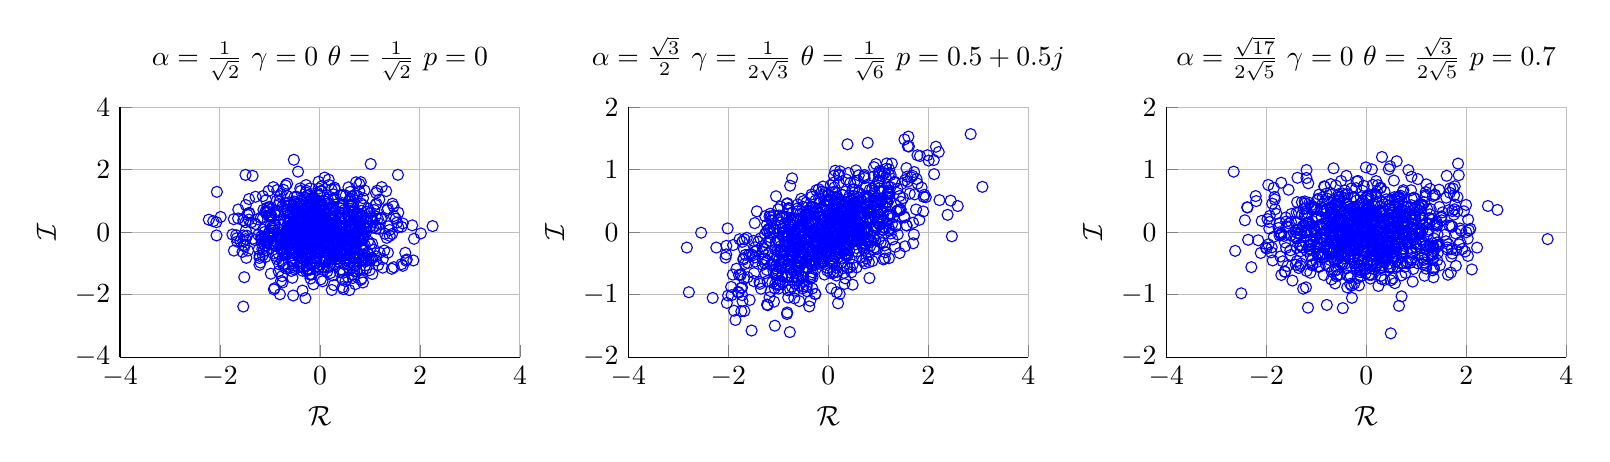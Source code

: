 % This file was created by matlab2tikz v0.4.7 running on MATLAB 8.1.
% Copyright (c) 2008--2014, Nico Schlömer <nico.schloemer@gmail.com>
% All rights reserved.
% Minimal pgfplots version: 1.3
% 
% The latest updates can be retrieved from
%   http://www.mathworks.com/matlabcentral/fileexchange/22022-matlab2tikz
% where you can also make suggestions and rate matlab2tikz.
% 
\begin{tikzpicture}

\begin{axis}[%
width=2in,
height=1.25in,
scale only axis,
xmin=-4,
xmax=4,
xlabel={$\mathcal{R}$},
xmajorgrids,
ymin=-2,
ymax=2,
ylabel={$\mathcal{I}$},
ymajorgrids,
name=plot2,
title={$\alpha = \frac{\sqrt{3}}{2}$ $\gamma = \frac{1}{2\sqrt{3}}$ $\theta = \frac{1}{\sqrt{6}}$ $p=0.5+0.5j$},
axis x line*=bottom,
axis y line*=left
]
\addplot[only marks,mark=o,mark options={},color=blue] plot table[row sep=crcr,]{0.73	-0.497\\
0.505	0.442\\
0.836	-0.222\\
0.697	0.028\\
1.185	0.479\\
0.576	0.569\\
-0.197	0.249\\
-0.655	-0.342\\
0.466	0.212\\
0.192	0.257\\
0.274	0.328\\
0.214	-0.109\\
1.755	0.364\\
0.686	-0.215\\
-0.606	-0.036\\
0.093	-0.455\\
1.047	-0.162\\
0.981	-0.268\\
0.648	0.108\\
0.846	0.159\\
0.153	-0.353\\
-0.558	-0.203\\
0.609	0.635\\
-0.063	-0.18\\
0.209	0.924\\
-1.656	-0.362\\
-0.25	-0.457\\
-0.18	-0.321\\
-0.082	-0.229\\
1.786	0.778\\
-0.315	-0.723\\
-0.247	-0.333\\
0.111	0.904\\
-0.444	0.289\\
0.574	-0.035\\
-0.417	0.281\\
1.174	0.147\\
0.388	-0.369\\
0.577	0.003\\
-1.194	0.052\\
-1.788	-0.683\\
0.264	0.118\\
0.283	-0.131\\
-0.749	0.071\\
-0.642	-0.124\\
0.436	-0.075\\
-0.595	-0.487\\
0.92	-0.244\\
-0.51	-0.778\\
-0.046	0.063\\
-0.597	-0.479\\
-0.55	0.106\\
2.847	1.57\\
0.383	1.407\\
0.475	0.241\\
0.416	0.332\\
-0.757	-0.348\\
-0.946	-0.275\\
0.995	0.484\\
-0.132	-0.478\\
-1.161	0.296\\
-0.955	0.41\\
2.588	0.419\\
1.426	0.58\\
-0.739	-0.116\\
0.101	0.792\\
-0.768	0.143\\
0.6	0.139\\
0.368	-0.342\\
1.533	0.832\\
-1.359	-0.099\\
-0.112	0.104\\
0.046	-0.456\\
0.593	-0.054\\
2.223	0.514\\
1.088	0.459\\
-1.032	-0.646\\
-0.249	-0.227\\
-0.092	0.084\\
0.757	-0.14\\
-1.485	-0.655\\
-0.213	-0.15\\
-0.425	0.296\\
-0.493	0.028\\
0.686	0.316\\
-0.701	-0.403\\
0.424	-0.422\\
1.123	-0.212\\
-0.021	0.205\\
0.294	0.152\\
-0.851	-0.3\\
2.386	0.278\\
0.993	0.818\\
-0.666	-0.027\\
0.287	0.403\\
-1.318	-0.309\\
-0.58	-1.102\\
0.34	0.215\\
0.555	0.093\\
1.207	0.925\\
1.426	-0.333\\
0.423	0.079\\
0.246	0.184\\
0.339	-0.257\\
0.695	-0.25\\
-0.066	0.636\\
0.254	0.082\\
0.724	-0.169\\
1.244	0.721\\
-0.984	-0.834\\
-0.22	0.071\\
-0.104	-0.275\\
0.822	-0.733\\
1.217	1.006\\
1.162	0.474\\
0.585	0.485\\
-0.924	0.253\\
-0.927	-0.708\\
-0.16	-0.096\\
-0.045	0.337\\
-0.348	0.306\\
-1.215	-0.782\\
0.426	0.413\\
-0.377	-0.25\\
-0.762	-0.918\\
-0.062	-0.008\\
-1.267	-0.028\\
-0.103	-0.457\\
0.026	-0.303\\
0.4	0.948\\
0.231	0.086\\
0.42	0.023\\
-0.746	-0.343\\
-0.889	-0.447\\
0.549	0.126\\
-2.056	-0.407\\
-0.681	-0.244\\
-0.21	0.341\\
0.22	-0.154\\
-0.338	0.406\\
0.561	-0.253\\
-0.273	-0.458\\
0.114	0.247\\
-0.922	-0.058\\
1.716	0.963\\
0.029	0.032\\
0.45	0.144\\
-0.356	0.165\\
0.498	0.47\\
0.173	0.381\\
0.407	0.173\\
-0.112	-0.457\\
-0.656	-0.24\\
0.683	0.178\\
1.097	0.337\\
-0.84	-0.102\\
0.116	0.368\\
-0.895	-0.227\\
0.027	-0.114\\
1.124	0.944\\
0.496	0.505\\
1.628	0.617\\
-0.043	-0.233\\
0.135	-0.06\\
-1.574	-1.084\\
-1.26	-0.655\\
0.615	0.022\\
0.658	0.015\\
0.036	-0.309\\
0.525	0.245\\
-0.263	-0.987\\
1.337	-0.234\\
-0.611	0.445\\
0.158	-0.075\\
-0.871	-0.07\\
-0.023	-0.15\\
0.332	0.478\\
-1.157	0.067\\
0.195	-0.179\\
0.106	-0.382\\
1.866	0.715\\
-0.134	0.092\\
-1.212	-1.168\\
-0.814	-0.519\\
-1.086	-1.111\\
-0.312	-0.306\\
-0.018	0.499\\
0.185	0.206\\
1.422	0.349\\
0.49	0.148\\
1.919	0.598\\
0.906	0.391\\
-0.191	-0.369\\
-0.728	-0.049\\
-0.56	-0.277\\
-0.928	-0.684\\
-0.958	-0.226\\
-1.053	-0.683\\
1.328	0.808\\
-0.089	-0.101\\
-1.837	-0.584\\
-0.611	0.057\\
0.182	-0.059\\
-0.182	-0.234\\
-0.636	-0.254\\
-2.313	-1.051\\
-0.612	0.182\\
0.741	0.173\\
1.018	0.127\\
1.356	0.108\\
-0.914	-0.81\\
1.096	-0.169\\
-0.709	-0.136\\
0.399	0.268\\
1.494	0.546\\
0.486	-0.521\\
-0.568	-0.142\\
-1.615	-0.721\\
0.041	-0.302\\
1.0	0.805\\
0.109	-0.634\\
-0.497	-0.867\\
0.151	-0.353\\
2.116	0.929\\
1.141	-0.322\\
0.095	0.641\\
-0.336	0.604\\
-0.107	0.731\\
-0.375	-0.078\\
-1.858	-1.404\\
1.17	1.101\\
0.184	-0.032\\
-1.016	-0.617\\
0.593	0.087\\
0.568	-0.307\\
0.484	0.685\\
0.16	0.03\\
0.378	0.368\\
-0.242	0.67\\
0.802	-0.363\\
0.717	-0.284\\
-1.092	0.267\\
0.927	0.113\\
0.946	0.486\\
1.27	1.099\\
-1.23	-0.602\\
-0.601	-0.54\\
-0.572	-0.55\\
-0.069	-0.251\\
-1.06	-0.827\\
0.741	0.076\\
0.507	0.349\\
-0.046	0.51\\
0.463	0.074\\
-0.394	-0.4\\
1.027	0.812\\
0.18	-0.633\\
-0.599	-0.578\\
-0.651	-0.112\\
-0.068	0.194\\
-0.114	-0.488\\
0.196	0.301\\
0.485	0.467\\
-1.754	-0.673\\
-0.681	-1.057\\
-1.905	-0.205\\
0.153	0.28\\
0.852	-0.127\\
0.354	0.068\\
0.824	0.342\\
0.138	0.645\\
0.322	-0.827\\
-0.272	-0.219\\
0.251	0.06\\
-0.996	-0.454\\
0.339	-0.738\\
0.039	-0.154\\
0.298	-0.307\\
0.038	-0.647\\
-0.659	-0.824\\
0.198	0.077\\
-0.441	0.114\\
-0.455	0.198\\
-1.369	-0.826\\
1.345	0.095\\
-0.581	0.022\\
-0.382	-1.188\\
-1.753	-0.685\\
-0.688	-0.61\\
-0.524	-0.414\\
0.113	-0.517\\
-0.595	-0.469\\
-1.678	-1.26\\
0.327	-0.035\\
0.778	0.566\\
1.515	0.255\\
0.788	1.43\\
-0.748	-0.651\\
0.227	-0.988\\
0.546	0.481\\
0.265	0.323\\
-0.508	0.139\\
0.405	-0.115\\
1.104	0.085\\
-1.17	-0.002\\
0.988	0.241\\
0.264	-0.411\\
-0.67	0.142\\
0.207	0.234\\
-0.438	-0.459\\
0.481	-0.002\\
-0.971	0.043\\
-1.096	-0.52\\
0.111	-0.285\\
-0.026	-0.119\\
-0.673	-0.934\\
-1.696	-0.416\\
1.437	0.369\\
-1.167	-0.134\\
0.531	0.072\\
0.234	-0.287\\
0.338	0.428\\
1.983	1.232\\
0.473	0.284\\
-0.491	-0.182\\
-0.259	0.506\\
0.145	-0.249\\
0.337	-0.207\\
0.432	-0.565\\
0.881	-0.461\\
-0.412	0.294\\
-0.279	-0.013\\
0.35	-0.243\\
-0.512	-0.31\\
-0.095	0.257\\
1.292	0.235\\
-0.212	-0.089\\
-0.816	0.463\\
0.775	0.001\\
0.594	-0.134\\
0.743	0.724\\
0.676	-0.188\\
-0.551	0.081\\
1.326	0.793\\
0.459	0.43\\
0.26	0.275\\
-0.431	-0.846\\
-0.322	-0.037\\
1.094	0.041\\
0.713	0.379\\
0.577	-0.15\\
-1.794	-0.968\\
1.274	0.131\\
-0.048	0.123\\
0.024	0.181\\
0.031	0.135\\
-0.346	-0.503\\
0.442	0.34\\
-0.809	-0.93\\
0.204	0.469\\
0.104	0.24\\
-0.724	0.862\\
-0.837	0.247\\
-1.724	-1.007\\
0.674	0.108\\
0.442	-0.092\\
-0.105	-0.225\\
-0.151	-0.481\\
-0.229	-0.219\\
0.026	0.358\\
-1.122	-0.804\\
-0.553	0.12\\
1.046	0.64\\
0.721	0.915\\
0.139	0.984\\
0.83	0.584\\
-0.383	-0.46\\
0.039	0.274\\
-0.905	-0.445\\
1.833	1.22\\
-0.864	-0.716\\
-0.223	-0.21\\
-0.546	0.033\\
0.15	0.227\\
0.134	0.184\\
0.406	-0.124\\
0.668	-0.396\\
-0.155	-0.007\\
0.233	-0.084\\
0.125	0.264\\
1.568	0.106\\
0.181	-0.154\\
-1.071	-0.896\\
-1.222	-0.463\\
-0.789	-0.437\\
1.224	0.023\\
-1.199	-0.339\\
1.194	0.285\\
0.434	0.18\\
0.141	0.547\\
-0.798	-0.202\\
0.586	0.823\\
0.029	0.166\\
-1.722	-0.154\\
-1.461	-0.309\\
2.007	1.146\\
0.933	0.268\\
0.356	0.846\\
0.153	-0.105\\
-1.472	0.146\\
-1.745	-0.893\\
-0.711	0.109\\
0.037	0.508\\
0.664	0.511\\
-0.793	-0.154\\
-1.801	-0.954\\
-0.378	0.109\\
-0.547	-0.085\\
-0.118	0.028\\
-2.83	-0.245\\
-0.411	0.283\\
-0.022	-0.613\\
0.395	0.071\\
-0.613	-0.529\\
1.394	0.353\\
0.462	-0.641\\
0.27	-0.485\\
0.77	0.45\\
-0.061	-0.165\\
-0.078	-0.027\\
-1.046	0.575\\
-0.399	-0.378\\
-0.428	-0.126\\
0.783	-0.001\\
1.048	0.241\\
-0.675	-0.071\\
1.601	1.53\\
-0.636	0.374\\
-0.753	0.123\\
1.025	0.981\\
0.807	-0.109\\
-0.36	-1.096\\
0.854	0.354\\
-0.663	0.224\\
-1.689	-0.744\\
0.571	0.347\\
-0.612	-0.454\\
0.367	0.142\\
-0.358	-0.739\\
1.041	0.467\\
-0.466	-0.477\\
0.363	-0.366\\
-0.121	0.595\\
-0.135	-0.247\\
0.121	0.01\\
0.535	-0.108\\
-0.447	0.219\\
0.175	0.116\\
-1.31	-0.436\\
1.906	0.566\\
-2.039	-0.218\\
0.416	-0.289\\
-0.607	-0.259\\
-0.071	-0.119\\
-0.067	-0.233\\
-0.79	0.375\\
-0.303	-0.299\\
-0.808	0.354\\
-1.229	0.12\\
0.091	-0.191\\
0.512	0.151\\
-0.186	-0.466\\
-0.751	-0.561\\
-0.77	-1.598\\
-1.058	-0.278\\
-0.621	-0.533\\
0.689	-0.456\\
0.358	-0.28\\
-1.776	-0.112\\
-0.499	0.497\\
0.124	0.717\\
-1.401	-0.151\\
0.074	0.277\\
0.508	0.152\\
1.196	0.254\\
1.013	0.953\\
0.913	1.042\\
-0.319	-0.899\\
-0.34	0.405\\
0.286	-0.063\\
1.248	-0.02\\
0.126	0.067\\
-0.946	-0.288\\
0.711	0.038\\
0.656	-0.086\\
0.667	0.401\\
-0.184	0.54\\
-0.868	0.137\\
-0.822	-0.717\\
-0.352	-0.704\\
-0.15	-0.353\\
0.421	0.583\\
-0.44	0.475\\
0.926	0.089\\
0.306	-0.106\\
0.791	0.299\\
-0.106	-0.144\\
-0.329	-0.006\\
-0.364	-0.392\\
1.472	0.775\\
0.474	-0.157\\
0.331	0.166\\
0.61	-0.08\\
-0.74	0.004\\
0.138	0.221\\
0.227	-0.168\\
-1.028	-0.393\\
-0.799	-0.442\\
-0.406	0.144\\
0.38	0.2\\
-1.034	-0.583\\
0.079	-0.093\\
-1.276	-0.49\\
1.159	1.016\\
-0.822	-1.284\\
-1.432	-0.29\\
-0.583	-0.854\\
0.989	0.428\\
-0.517	-0.899\\
-0.897	-0.057\\
-0.293	0.11\\
0.879	0.693\\
0.607	0.117\\
-0.358	0.016\\
-0.418	-0.946\\
0.729	0.418\\
-0.72	-0.717\\
-0.321	-0.383\\
0.435	0.442\\
-0.6	-0.76\\
0.974	0.099\\
-0.073	-0.11\\
0.757	0.716\\
0.489	0.239\\
0.38	-0.566\\
1.697	-0.177\\
0.068	-0.027\\
0.653	0.108\\
-1.346	-0.904\\
-0.071	0.013\\
-1.176	-1.042\\
-0.335	-0.353\\
-0.546	-0.699\\
0.194	-0.138\\
0.308	-0.261\\
-2.005	-1.013\\
0.311	-0.173\\
0.986	0.443\\
-1.51	-0.368\\
0.215	0.907\\
-1.934	-1.007\\
-0.437	-0.873\\
-1.49	-0.783\\
-0.209	-0.042\\
-0.443	-0.105\\
0.446	-0.053\\
0.633	-0.057\\
-1.74	-1.265\\
-1.701	-0.44\\
1.453	0.486\\
-2.014	0.061\\
0.148	0.298\\
0.237	0.493\\
1.783	1.232\\
-1.632	-0.09\\
0.136	0.135\\
-0.108	-0.243\\
0.486	-0.839\\
-1.001	0.2\\
1.22	0.533\\
0.539	0.182\\
0.403	-0.074\\
-0.294	-0.145\\
1.145	0.408\\
-0.631	-0.776\\
-0.136	0.396\\
0.817	0.236\\
-0.366	0.162\\
1.212	-0.416\\
-1.228	0.024\\
1.019	0.703\\
-0.026	-0.107\\
1.578	0.891\\
0.839	-0.135\\
2.447	0.506\\
0.028	-0.38\\
-0.59	-0.215\\
-1.463	-0.241\\
-0.937	-0.506\\
1.654	0.88\\
-0.616	-0.186\\
-1.535	-1.573\\
-0.139	-0.006\\
0.762	-0.418\\
0.777	0.342\\
-0.113	-0.319\\
-0.056	-0.019\\
-0.325	0.154\\
1.388	-0.036\\
0.516	0.523\\
1.216	0.059\\
-0.118	0.204\\
0.237	-0.069\\
0.3	-0.064\\
-0.556	-0.422\\
1.726	0.605\\
1.2	0.643\\
-1.457	-0.469\\
0.781	0.394\\
0.177	0.417\\
0.559	0.382\\
0.347	0.653\\
-0.313	-0.641\\
-0.569	-0.314\\
0.922	0.075\\
0.474	-0.077\\
0.928	0.733\\
0.262	-0.12\\
-2.03	-1.131\\
1.141	0.061\\
-0.789	0.166\\
0.16	-0.693\\
0.547	-0.192\\
0.472	0.306\\
-0.289	0.314\\
1.535	-0.226\\
1.683	0.902\\
0.411	0.139\\
0.221	0.139\\
1.765	0.851\\
-0.457	0.13\\
-0.767	-0.408\\
-0.606	-0.67\\
2.471	-0.065\\
-0.888	-0.311\\
-0.359	-0.735\\
-0.229	-0.281\\
1.101	-0.435\\
-0.849	-0.044\\
-1.287	-0.27\\
0.912	0.893\\
-1.725	-0.883\\
0.228	-0.202\\
1.078	0.173\\
0.382	-0.085\\
-0.729	-0.445\\
0.607	0.628\\
-0.877	-0.484\\
-0.156	-0.263\\
-0.807	-0.017\\
-1.323	-0.226\\
0.899	-0.088\\
-1.282	-0.421\\
1.56	0.111\\
-0.903	-0.385\\
-0.02	-0.152\\
-0.794	-0.073\\
-0.132	0.237\\
-0.192	-0.16\\
0.702	-0.124\\
-0.332	0.153\\
-0.961	-0.295\\
-1.017	-0.293\\
0.491	0.285\\
0.445	0.199\\
1.191	0.614\\
0.224	0.185\\
0.785	-0.118\\
1.097	0.21\\
1.057	0.526\\
0.383	0.335\\
-1.496	-0.139\\
-1.717	-1.103\\
0.938	-0.123\\
0.178	0.574\\
1.95	0.561\\
0.217	-0.392\\
1.041	0.355\\
0.049	0.753\\
0.52	0.686\\
0.986	0.161\\
-0.827	-1.308\\
-1.264	0.257\\
1.149	0.876\\
-1.586	-0.359\\
0.267	-0.292\\
0.413	0.009\\
-0.02	-0.57\\
-0.952	0.158\\
-0.72	-0.177\\
-0.728	-0.871\\
-0.666	-0.516\\
0.517	0.799\\
0.286	0.596\\
0.352	-0.373\\
0.168	0.551\\
-0.859	0.016\\
0.026	0.286\\
-0.763	0.745\\
0.167	-0.959\\
-0.425	-0.568\\
-0.816	-0.716\\
0.194	0.459\\
-1.149	-0.522\\
0.814	-0.167\\
0.414	-0.211\\
0.801	0.355\\
-0.794	0.388\\
-0.984	0.269\\
-1.226	-1.157\\
-0.37	-0.303\\
0.066	-0.194\\
-0.25	-0.063\\
-0.12	-0.171\\
-1.669	-0.507\\
0.677	-0.051\\
0.486	0.287\\
-0.005	0.303\\
-0.01	0.485\\
-0.725	-0.304\\
1.074	0.193\\
-0.708	-0.243\\
-0.557	-0.394\\
1.086	0.664\\
1.381	0.695\\
0.413	0.539\\
0.417	-0.006\\
-1.031	-0.68\\
1.132	-0.421\\
-0.998	-0.902\\
-1.0	-0.145\\
-0.642	-0.154\\
-1.944	-0.875\\
0.072	-0.499\\
-0.534	-0.134\\
-0.26	-0.13\\
-0.412	0.344\\
0.504	0.582\\
1.366	0.335\\
0.755	0.577\\
-0.309	0.396\\
-0.703	-0.123\\
0.32	0.077\\
-2.24	-0.245\\
-0.189	-0.04\\
-1.098	-0.618\\
1.587	0.81\\
0.07	0.555\\
-0.343	0.187\\
1.046	0.661\\
-0.337	-0.525\\
0.355	-0.09\\
2.208	1.283\\
0.284	0.597\\
-0.803	-1.045\\
0.135	-0.386\\
0.517	0.225\\
-0.915	0.053\\
1.223	0.602\\
0.114	-0.201\\
0.96	0.066\\
-0.55	-0.313\\
0.588	0.245\\
-0.12	-0.115\\
1.153	0.48\\
0.815	0.553\\
1.175	0.559\\
-0.328	0.568\\
-0.046	-0.155\\
0.578	-0.084\\
-0.653	-0.119\\
-0.608	-0.729\\
-0.08	0.507\\
-1.884	-1.256\\
-0.18	-0.091\\
0.039	0.132\\
-0.953	-0.337\\
0.093	-0.655\\
-1.547	-0.354\\
0.648	0.295\\
-0.933	0.227\\
0.8	0.555\\
0.924	0.496\\
0.952	1.091\\
-0.165	0.242\\
0.066	-0.162\\
-0.191	0.688\\
-0.221	0.14\\
-0.257	0.381\\
-0.266	0.008\\
0.873	0.232\\
0.587	0.36\\
-0.337	-0.673\\
-0.461	0.288\\
-1.056	-0.17\\
1.213	0.629\\
-1.689	-0.269\\
-0.235	-0.238\\
2.11	1.155\\
0.911	-0.277\\
0.643	0.233\\
-1.313	-0.52\\
-0.363	0.345\\
-0.407	0.026\\
-0.077	-0.677\\
-0.694	0.201\\
-0.923	-0.439\\
-0.422	0.234\\
0.32	-0.532\\
-0.681	-0.223\\
-0.63	-0.709\\
0.278	0.252\\
-1.05	-0.542\\
-1.133	0.19\\
0.44	0.789\\
0.738	-0.192\\
0.242	0.197\\
0.554	-0.027\\
-1.471	-0.404\\
-0.827	0.452\\
-0.038	0.42\\
0.461	0.084\\
-0.604	-0.187\\
0.044	-0.182\\
0.353	0.074\\
1.01	-0.117\\
0.926	0.43\\
0.71	-0.11\\
0.42	0.392\\
-0.318	-0.305\\
-1.007	-0.844\\
1.82	0.198\\
-0.632	-0.61\\
1.242	0.284\\
-0.794	-0.064\\
-1.107	-0.006\\
-1.243	-0.169\\
1.035	0.12\\
-0.149	-0.391\\
-0.312	-0.52\\
-2.544	-0.008\\
-1.225	0.018\\
0.22	-0.095\\
-0.167	-0.504\\
-0.509	0.406\\
-0.815	-0.227\\
-0.5	0.1\\
0.712	0.893\\
-0.582	0.021\\
3.082	0.726\\
-0.288	-0.057\\
-1.004	0.366\\
0.215	0.523\\
-1.161	-0.08\\
0.001	0.594\\
0.728	0.865\\
-2.79	-0.96\\
-0.266	-0.161\\
-0.134	0.649\\
-0.606	-0.366\\
0.332	-0.346\\
-0.079	-0.214\\
-1.376	-0.796\\
-0.79	-0.533\\
0.308	-0.65\\
-0.755	-0.303\\
0.609	0.91\\
0.74	0.069\\
1.898	0.332\\
-0.508	-0.209\\
-0.336	-0.442\\
-0.552	-0.41\\
1.013	0.911\\
-1.146	0.237\\
0.091	0.354\\
-0.834	-0.066\\
0.902	0.592\\
1.711	-0.037\\
0.992	0.309\\
0.318	-0.1\\
-0.623	0.335\\
0.002	0.07\\
-0.077	0.422\\
-0.003	-0.08\\
0.568	-0.119\\
-0.515	0.174\\
-0.176	-0.374\\
-1.176	0.251\\
1.202	0.726\\
1.612	1.372\\
1.238	0.27\\
0.241	0.239\\
-0.499	-0.714\\
1.522	1.484\\
-0.534	-0.154\\
1.071	0.894\\
2.152	1.368\\
1.246	0.915\\
-0.543	0.535\\
0.716	0.558\\
0.466	0.391\\
0.088	-0.426\\
0.28	0.043\\
-1.099	0.055\\
-0.073	0.218\\
0.828	0.677\\
0.361	0.092\\
-0.373	-0.084\\
-0.178	0.467\\
0.567	-0.563\\
1.59	1.375\\
-1.608	-0.491\\
-1.153	-0.943\\
-0.57	0.286\\
0.811	-0.48\\
0.21	0.789\\
-0.441	0.232\\
-0.179	0.295\\
-0.654	0.004\\
-0.955	-0.78\\
0.234	0.103\\
0.268	0.074\\
-0.715	0.313\\
0.523	-0.092\\
-1.069	-0.366\\
1.693	0.152\\
-1.081	0.056\\
0.058	-0.898\\
-1.43	0.334\\
-0.012	-0.221\\
1.01	0.178\\
-0.567	-0.367\\
-1.012	-0.129\\
-0.715	0.174\\
0.39	-0.242\\
-0.952	-0.569\\
-0.523	-0.228\\
0.61	0.066\\
0.537	0.237\\
-0.258	-0.99\\
0.167	-0.569\\
1.098	0.037\\
1.043	0.507\\
1.525	0.237\\
-1.679	-0.113\\
-0.588	-0.564\\
-0.092	0.194\\
-0.199	-0.438\\
0.194	-1.137\\
0.925	0.629\\
-1.134	0.182\\
-2.042	-0.355\\
-0.447	-0.124\\
-1.91	-0.678\\
-0.899	-0.48\\
0.947	0.066\\
-0.288	-0.473\\
1.562	1.026\\
-0.985	-0.437\\
1.205	0.667\\
-0.635	-0.579\\
-0.456	-0.57\\
0.837	0.477\\
-0.663	-0.35\\
0.553	0.99\\
0.132	-0.398\\
1.286	-0.114\\
0.044	0.108\\
0.379	0.33\\
0.163	0.445\\
-0.856	0.006\\
0.596	-0.142\\
1.186	0.613\\
-0.217	-0.148\\
-0.811	-0.707\\
-0.317	-0.289\\
0.313	0.114\\
-0.551	0.208\\
0.556	0.405\\
-0.345	-0.006\\
-0.267	-0.523\\
0.989	0.198\\
0.539	0.121\\
0.012	0.603\\
0.232	0.975\\
-1.07	-1.495\\
0.42	0.069\\
0.25	0.466\\
0.744	0.056\\
1.448	0.36\\
};
\end{axis}

\begin{axis}[%
width=2in,
height=1.25in,
scale only axis,
xmin=-4,
xmax=4,
xlabel={$\mathcal{R}$},
xmajorgrids,
ymin=-4,
ymax=4,
ylabel={$\mathcal{I}$},
ymajorgrids,
at=(plot2.left of south west),
anchor=right of south east,
title={$\alpha = \frac{1}{\sqrt{2}}$ $\gamma = 0$ $\theta = \frac{1}{\sqrt{2}}$ $p=0$},
axis x line*=bottom,
axis y line*=left
]
\addplot[only marks,mark=o,mark options={},color=blue] plot table[row sep=crcr,]{-0.016	-0.054\\
-0.407	0.903\\
-0.577	-0.343\\
-0.612	0.3\\
0.451	-1.757\\
0.021	0.293\\
0.24	-0.611\\
1.258	-0.859\\
-0.006	-0.842\\
0.032	0.893\\
0.726	-0.084\\
-0.451	0.034\\
-0.232	-0.463\\
-0.063	0.911\\
-0.301	0.701\\
0.69	-0.36\\
0.039	1.476\\
-0.168	1.1\\
-0.264	-0.38\\
-0.442	0.545\\
0.699	0.219\\
0.101	-0.499\\
0.836	-0.913\\
-0.167	0.078\\
-0.602	-0.381\\
0.597	1.023\\
0.329	-0.422\\
-0.042	0.082\\
-0.719	-0.66\\
-0.482	-0.616\\
0.794	-0.779\\
0.597	-0.118\\
-0.546	0.665\\
1.45	0.913\\
-0.086	0.121\\
-2.072	0.322\\
-0.004	0.814\\
-0.394	1.404\\
-2.061	1.292\\
-0.062	0.484\\
-0.264	-0.315\\
-0.913	0.175\\
-0.447	-0.5\\
-1.18	0.47\\
0.828	0.684\\
0.594	0.086\\
0.176	0.873\\
0.164	-0.509\\
0.425	0.76\\
-0.197	0.025\\
0.663	0.302\\
0.546	-0.627\\
0.476	-0.179\\
0.272	1.209\\
-0.42	-0.671\\
-1.099	-0.183\\
-0.111	0.537\\
-0.546	-0.995\\
-0.177	0.356\\
0.109	-0.432\\
0.507	-0.086\\
-0.083	0.058\\
-0.895	0.623\\
-0.128	1.052\\
0.018	-0.262\\
-0.222	-0.686\\
-0.297	-0.67\\
-0.06	0.495\\
-0.071	-0.289\\
1.01	-0.899\\
-0.553	-0.916\\
-0.522	2.319\\
-0.424	0.933\\
-1.023	0.765\\
-0.994	-0.37\\
-0.799	-0.273\\
0.524	-0.151\\
0.684	-0.856\\
0.749	-0.346\\
-0.182	-1.035\\
-0.107	0.416\\
0.261	-0.734\\
-0.409	-0.242\\
0.599	-0.157\\
-0.346	-0.394\\
0.747	0.549\\
1.568	0.159\\
0.666	0.859\\
-0.804	0.997\\
-1.533	-2.378\\
0.4	-0.965\\
0.256	-0.17\\
-0.937	0.11\\
0.162	-0.106\\
0.101	0.3\\
-0.574	-0.256\\
1.015	2.184\\
0.739	-1.251\\
0.251	0.834\\
0.434	-0.687\\
-0.182	0.88\\
-0.387	-0.386\\
0.197	-0.399\\
-0.627	-1.108\\
-0.75	-1.608\\
1.236	1.444\\
-0.728	-0.621\\
-0.432	0.437\\
-0.531	-0.573\\
1.255	-1.134\\
0.323	0.145\\
-0.656	1.553\\
-0.178	-0.246\\
-0.674	-0.053\\
-0.617	0.492\\
-1.288	0.263\\
-1.533	0.385\\
0.891	1.339\\
-0.146	-0.166\\
1.394	0.073\\
0.161	-0.419\\
0.799	0.333\\
0.294	0.153\\
-0.51	0.981\\
0.23	0.239\\
0.673	0.699\\
-1.72	-0.588\\
-0.434	0.345\\
-1.637	0.442\\
0.869	-0.878\\
-1.209	-1.043\\
-0.176	0.647\\
-0.42	0.057\\
-0.446	-0.745\\
0.564	0.325\\
1.359	0.759\\
0.651	0.638\\
-0.356	0.622\\
0.076	0.337\\
-0.027	-0.223\\
1.016	0.506\\
0.698	0.137\\
-0.211	0.415\\
0.297	0.25\\
-0.873	-0.314\\
-0.409	-0.294\\
-0.778	1.225\\
0.584	-0.425\\
-0.639	0.271\\
0.605	1.082\\
-0.61	0.048\\
1.477	0.518\\
0.297	-0.24\\
0.081	-0.112\\
0.327	0.181\\
-0.616	0.306\\
0.222	-0.672\\
0.086	0.369\\
-0.905	-1.791\\
0.996	0.616\\
-0.021	0.259\\
-0.272	-1.242\\
0.69	-0.5\\
0.666	-0.594\\
-0.3	-0.17\\
0.397	-0.022\\
-1.457	-0.112\\
-0.355	0.307\\
-0.16	-0.163\\
0.263	-0.031\\
-0.093	0.177\\
-0.445	-0.226\\
0.601	-0.758\\
-0.168	-0.439\\
-0.157	0.487\\
0.502	0.728\\
0.2	0.449\\
-0.118	-0.927\\
-0.295	-0.276\\
0.518	-0.111\\
-0.169	-0.097\\
0.232	0.378\\
0.894	-0.812\\
1.197	0.272\\
-0.73	1.358\\
0.354	-0.105\\
-1.59	-0.282\\
-0.07	-0.395\\
-0.835	0.54\\
-0.317	-0.88\\
-0.742	-0.535\\
0.008	0.399\\
-0.386	0.831\\
-1.484	0.055\\
-0.11	-0.643\\
-0.328	0.432\\
-0.522	-0.636\\
0.57	1.437\\
-0.085	-0.36\\
-0.295	-0.577\\
0.107	-0.85\\
-0.123	-0.646\\
-0.142	0.196\\
0.663	0.384\\
-0.581	-0.034\\
0.723	1.599\\
0.12	-0.352\\
0.744	1.169\\
-0.006	-0.032\\
0.117	-0.512\\
0.08	-0.428\\
-0.167	1.082\\
-0.002	0.696\\
0.339	0.024\\
0.222	-0.137\\
0.944	0.65\\
1.078	-0.557\\
-0.479	0.124\\
1.221	0.426\\
0.351	0.088\\
0.184	-0.103\\
-0.069	0.965\\
0.0	1.177\\
-1.529	-0.103\\
0.032	0.036\\
0.575	-0.863\\
-0.532	-0.025\\
0.535	0.003\\
1.156	0.433\\
-1.534	-0.293\\
0.39	0.159\\
-0.444	-0.06\\
-0.147	-1.031\\
1.37	0.191\\
0.093	-0.199\\
0.015	1.315\\
-0.743	-0.2\\
-1.054	0.681\\
-0.109	0.644\\
1.3	-0.048\\
0.425	0.144\\
-1.513	-1.439\\
0.156	1.051\\
-0.731	0.374\\
-0.11	-0.096\\
-0.025	0.85\\
0.928	-0.925\\
-0.127	-0.092\\
0.028	-0.055\\
0.3	-0.769\\
-0.669	0.04\\
-0.408	-0.676\\
1.443	-0.055\\
0.264	0.615\\
-0.558	0.131\\
-0.441	0.729\\
0.176	0.924\\
-0.76	-0.497\\
0.822	0.92\\
0.07	-1.206\\
-0.133	1.093\\
-0.37	-0.569\\
-0.196	0.347\\
-1.026	0.523\\
1.128	0.12\\
0.588	-1.852\\
-0.426	0.919\\
0.017	-0.546\\
-2.223	0.402\\
0.444	-0.126\\
0.159	-0.684\\
0.121	0.297\\
0.888	0.016\\
-0.263	-1.077\\
2.253	0.196\\
0.743	0.03\\
0.012	0.781\\
0.485	-0.411\\
0.33	-0.353\\
-0.286	-0.834\\
0.958	-0.648\\
-0.325	-0.188\\
-0.086	0.815\\
-0.06	-0.629\\
-0.091	-0.205\\
-0.309	0.19\\
0.638	0.869\\
-0.24	-0.124\\
0.187	-0.367\\
0.438	0.073\\
-0.235	-0.315\\
-1.751	-0.073\\
-1.508	-0.45\\
1.882	-0.211\\
-1.131	0.716\\
0.104	-0.116\\
-0.261	-0.105\\
-1.02	-0.175\\
-0.518	-0.517\\
-0.758	-0.91\\
-0.258	1.163\\
-0.107	-0.189\\
0.738	0.567\\
-0.347	-1.234\\
-0.291	-2.108\\
0.274	0.745\\
0.057	0.093\\
-0.289	0.053\\
-0.05	1.263\\
1.472	0.828\\
0.39	0.31\\
0.673	-0.145\\
-0.271	1.326\\
0.12	-0.844\\
0.255	0.226\\
-0.967	0.525\\
-0.014	1.194\\
-0.281	-0.041\\
-0.362	-0.789\\
0.002	0.495\\
0.433	0.536\\
0.514	-0.576\\
0.308	-0.388\\
0.181	-0.315\\
1.657	-1.075\\
0.477	-0.117\\
-1.066	-0.342\\
-1.472	-0.82\\
0.694	-1.051\\
-0.271	-0.126\\
1.035	-0.818\\
-0.102	0.155\\
0.885	-0.506\\
0.317	-0.784\\
-0.725	-0.532\\
-0.668	0.031\\
-0.125	-0.827\\
0.773	0.154\\
0.856	-0.738\\
-0.435	-0.351\\
1.113	0.504\\
0.711	-0.518\\
-0.421	-0.171\\
0.696	-0.818\\
-0.696	0.347\\
0.469	-1.296\\
0.529	-0.42\\
0.894	-0.086\\
0.266	0.496\\
-0.398	0.636\\
-0.658	-0.042\\
0.721	-0.815\\
0.177	-0.304\\
1.122	1.258\\
0.419	-0.163\\
-0.24	-1.212\\
-0.832	-0.673\\
-0.414	0.174\\
-1.037	-0.143\\
0.82	0.538\\
-0.104	-0.232\\
-0.175	-0.168\\
-0.888	-0.279\\
-0.533	0.862\\
-0.655	1.164\\
0.707	-1.662\\
-0.724	-1.017\\
-0.271	0.01\\
0.604	-0.28\\
-1.986	0.489\\
-0.815	-1.029\\
-0.479	0.717\\
-1.49	0.321\\
-0.626	0.334\\
0.261	0.407\\
1.397	-0.116\\
-0.891	0.675\\
0.63	-0.514\\
0.469	-1.819\\
-0.119	-0.54\\
0.853	-0.198\\
0.497	0.647\\
0.507	0.203\\
0.674	-0.811\\
0.094	1.75\\
0.242	-0.843\\
1.063	0.146\\
-0.732	-1.068\\
-0.106	1.032\\
0.251	-0.113\\
-0.276	1.51\\
-0.53	-0.112\\
0.843	-0.871\\
-0.708	0.704\\
0.594	-0.692\\
0.143	0.257\\
-1.035	-0.263\\
-0.223	0.156\\
0.899	-0.42\\
0.509	-0.212\\
0.079	-0.509\\
-1.102	0.012\\
-0.511	0.09\\
0.7	-0.149\\
-0.985	-0.089\\
0.895	-0.808\\
-0.854	1.352\\
0.279	-1.691\\
0.02	-0.525\\
0.032	-0.069\\
-0.419	0.216\\
-0.324	0.851\\
-0.192	0.089\\
-1.519	-0.406\\
0.075	-0.189\\
-0.665	0.723\\
-0.758	-0.178\\
-0.235	0.125\\
0.073	-1.125\\
-0.538	-0.671\\
-0.462	1.134\\
-1.248	0.413\\
0.564	-0.479\\
-0.441	0.282\\
-0.199	1.403\\
-0.745	-0.509\\
-0.217	-0.537\\
-0.863	1.014\\
0.693	-0.052\\
-2.068	-0.101\\
-1.288	1.135\\
-0.442	0.099\\
-0.609	0.406\\
-1.075	0.613\\
-0.064	0.447\\
0.107	-0.22\\
-1.028	1.323\\
0.533	-0.272\\
-0.672	-0.096\\
-0.066	-0.819\\
0.38	-0.279\\
-0.399	0.123\\
-1.06	0.63\\
-0.993	0.191\\
0.555	-0.345\\
-0.487	-0.327\\
-0.208	-1.351\\
-0.351	-0.09\\
1.737	-0.873\\
-0.243	0.775\\
-0.57	-0.036\\
-0.133	0.172\\
-0.921	-1.83\\
0.701	-1.077\\
0.687	-1.25\\
-0.178	-0.164\\
0.789	1.309\\
0.644	1.15\\
1.002	-0.385\\
0.433	-0.528\\
0.738	0.622\\
0.731	-0.292\\
-0.379	0.761\\
-0.076	-0.826\\
-0.758	-1.405\\
1.517	0.436\\
0.141	-0.095\\
-0.696	-0.204\\
0.779	-0.834\\
-0.067	-1.101\\
0.018	0.176\\
1.087	0.708\\
1.437	-1.169\\
0.016	0.176\\
0.658	-0.088\\
-1.209	-0.823\\
-0.339	0.449\\
-0.604	0.206\\
0.054	0.054\\
-0.823	0.094\\
0.148	-1.251\\
0.468	-0.758\\
0.237	0.114\\
-0.726	0.02\\
0.283	1.078\\
0.451	-0.375\\
0.273	-0.07\\
-0.563	-0.737\\
0.159	0.931\\
0.517	1.175\\
-0.399	-0.988\\
0.07	-0.391\\
0.675	0.228\\
0.45	-0.079\\
0.781	0.133\\
-0.915	0.616\\
0.569	-0.835\\
0.665	0.303\\
0.493	-0.68\\
-0.559	0.189\\
0.384	0.432\\
0.431	0.207\\
-0.482	0.455\\
1.868	-0.903\\
-1.415	0.593\\
0.363	-0.734\\
0.65	-1.362\\
0.323	-0.349\\
-0.535	-2.025\\
-0.599	-0.304\\
0.555	-1.037\\
-1.659	-0.19\\
0.505	0.487\\
-0.287	-0.336\\
-0.471	0.647\\
0.085	0.24\\
-0.391	1.013\\
1.146	1.33\\
-0.337	-0.848\\
0.299	0.537\\
0.586	0.462\\
0.419	-0.216\\
0.458	1.188\\
0.359	-0.84\\
0.31	-0.659\\
0.758	-0.126\\
-0.864	-0.86\\
0.079	0.022\\
0.014	-0.929\\
0.803	0.262\\
0.175	0.111\\
0.67	-0.484\\
-0.046	0.478\\
-1.164	-0.364\\
-0.03	-0.257\\
0.717	-0.373\\
0.862	1.09\\
0.331	-0.002\\
0.566	0.014\\
-0.602	0.168\\
-0.09	-0.668\\
-0.056	0.565\\
0.722	0.491\\
-0.011	0.473\\
0.808	0.451\\
-1.174	-0.137\\
0.429	-0.403\\
-1.072	-0.256\\
1.846	0.22\\
1.188	1.045\\
0.182	-1.077\\
-0.218	0.494\\
-0.231	-0.644\\
0.002	-1.033\\
0.017	-1.509\\
0.412	-0.09\\
0.847	-0.026\\
1.163	-1.05\\
-0.988	0.543\\
-0.649	0.853\\
0.055	0.553\\
-0.807	-0.109\\
-0.292	0.001\\
-0.514	0.292\\
0.28	0.788\\
0.193	0.096\\
0.213	0.379\\
0.387	-0.067\\
-0.448	0.617\\
0.165	-0.336\\
-0.586	0.656\\
-1.11	-0.279\\
-0.244	-0.718\\
-0.471	0.899\\
0.243	0.788\\
0.067	0.421\\
-0.339	0.248\\
0.481	-0.308\\
0.487	-1.028\\
-0.719	-0.694\\
0.82	-1.524\\
-0.779	-0.102\\
-0.851	-0.241\\
0.088	0.453\\
-0.473	-0.083\\
0.453	-1.206\\
-0.148	-0.509\\
-0.056	0.429\\
0.128	-0.398\\
-0.868	-0.446\\
0.644	-0.308\\
-0.932	1.443\\
-0.661	-0.401\\
-1.223	-0.542\\
-1.487	-0.222\\
0.319	-1.031\\
-0.57	-1.239\\
0.575	0.691\\
-0.686	1.497\\
1.063	0.337\\
-0.408	-0.25\\
1.721	-0.91\\
0.053	-0.167\\
0.677	-0.535\\
-0.509	1.13\\
-0.777	-1.558\\
1.013	0.187\\
-0.059	-0.4\\
-0.263	0.187\\
-0.209	-1.205\\
-1.207	-0.755\\
-1.233	-0.083\\
-0.529	0.158\\
0.923	0.123\\
0.345	-0.195\\
-0.826	-1.251\\
0.085	-0.625\\
1.707	-0.658\\
-0.344	0.194\\
1.568	0.628\\
1.193	-0.656\\
1.657	0.281\\
0.817	1.604\\
1.189	0.107\\
0.768	0.477\\
-0.879	-0.773\\
-0.388	-1.075\\
-1.439	-0.587\\
-0.934	-0.684\\
0.995	-1.214\\
-0.757	-0.131\\
0.686	1.183\\
0.96	-0.692\\
-0.039	0.48\\
-0.526	-0.224\\
0.187	0.672\\
1.346	0.709\\
0.147	-0.273\\
0.09	-0.902\\
-1.107	-0.141\\
0.384	0.783\\
-1.139	0.464\\
-1.098	-0.176\\
0.175	1.685\\
-1.377	0.313\\
0.188	0.204\\
0.031	1.323\\
0.21	-1.305\\
0.399	-1.276\\
-1.076	1.025\\
0.859	-0.201\\
-0.678	-0.039\\
-0.266	-0.529\\
0.928	0.014\\
-0.028	1.398\\
-0.385	1.324\\
-0.403	-0.195\\
-0.009	0.638\\
0.415	-0.002\\
0.725	-0.832\\
-0.136	0.181\\
0.055	-0.006\\
-0.517	0.287\\
0.304	-0.057\\
0.66	-1.465\\
-0.387	-0.975\\
-0.038	0.187\\
0.121	-0.604\\
0.401	-0.081\\
0.414	-0.676\\
-0.755	-0.384\\
-0.177	-0.067\\
-1.422	0.404\\
0.289	0.4\\
0.579	0.99\\
1.048	-1.336\\
-1.347	1.804\\
-0.097	0.365\\
0.297	-0.611\\
0.159	0.325\\
-0.102	0.964\\
-0.779	-0.552\\
-0.185	-0.095\\
-0.427	-1.129\\
0.826	0.084\\
-0.481	0.713\\
0.612	-0.558\\
0.42	1.182\\
-0.177	-0.731\\
-0.963	0.049\\
-0.098	-0.449\\
-0.063	-0.54\\
-0.682	-1.154\\
0.702	0.224\\
-0.019	-0.552\\
0.296	1.372\\
0.123	-0.157\\
-0.161	-0.465\\
0.602	0.541\\
-1.296	-0.253\\
-0.202	-0.317\\
0.802	-0.147\\
-0.136	0.648\\
-2.134	0.354\\
-0.146	0.072\\
0.051	-1.57\\
-0.179	0.227\\
1.477	-1.118\\
0.049	0.181\\
0.608	0.846\\
1.286	-0.585\\
-0.741	-0.566\\
0.345	-0.104\\
-0.237	-0.35\\
0.324	-0.77\\
-0.61	-0.449\\
-0.77	-0.321\\
0.576	0.57\\
-0.103	-0.207\\
-0.657	0.033\\
-0.196	-0.966\\
0.691	0.654\\
0.474	-0.337\\
-0.893	-0.416\\
-0.347	-0.012\\
-0.088	0.03\\
0.794	-1.215\\
-0.965	0.051\\
-0.312	0.73\\
-0.517	-1.191\\
-1.419	1.061\\
-0.272	0.966\\
-0.511	-0.2\\
0.729	0.385\\
0.002	0.679\\
-0.26	-0.34\\
0.138	0.797\\
-0.131	-1.667\\
-0.191	-0.235\\
-0.811	-0.178\\
0.207	-0.138\\
0.86	-1.608\\
0.692	-0.483\\
1.325	1.317\\
-0.372	0.375\\
0.969	-0.877\\
-0.914	0.257\\
0.363	-0.85\\
-0.203	-0.029\\
-0.549	-0.575\\
-0.091	0.48\\
-1.675	-0.096\\
-0.012	0.602\\
-0.675	0.925\\
-0.217	0.518\\
0.78	-0.671\\
-0.366	-0.631\\
-1.008	0.812\\
0.26	-0.379\\
0.871	-0.14\\
0.565	0.537\\
1.632	0.174\\
-0.025	-0.103\\
-1.177	-0.215\\
-0.522	0.929\\
-0.239	-1.17\\
-0.604	-0.207\\
-0.368	-0.585\\
-0.194	-1.348\\
-0.527	-1.062\\
0.644	0.18\\
-0.455	0.224\\
-1.723	0.418\\
-0.258	0.72\\
0.489	-0.124\\
0.511	-1.562\\
0.073	-0.634\\
-0.054	0.912\\
-0.163	0.558\\
-0.322	0.112\\
0.169	-0.631\\
-0.798	1.151\\
0.371	0.191\\
-0.184	0.426\\
-0.958	0.159\\
1.543	0.31\\
-0.022	-1.139\\
-0.648	0.084\\
-0.639	0.711\\
0.457	-1.519\\
-0.185	0.588\\
-0.18	0.101\\
-0.062	-0.409\\
1.037	0.439\\
-0.092	-0.109\\
-0.55	-1.457\\
-0.133	-0.167\\
1.338	-0.18\\
-0.328	0.804\\
0.591	-1.208\\
-0.021	-0.05\\
-0.298	0.306\\
0.292	1.426\\
-0.8	-1.985\\
-1.19	-0.969\\
-0.504	0.554\\
0.078	1.006\\
0.473	0.123\\
-1.142	1.156\\
0.082	0.08\\
-0.928	-0.423\\
-0.16	0.555\\
-0.204	0.316\\
0.307	-0.018\\
-1.144	-0.732\\
-0.264	-1.073\\
0.232	1.363\\
0.294	1.027\\
0.272	-0.767\\
0.495	0.427\\
0.42	-0.025\\
0.84	0.493\\
0.412	-0.114\\
-0.161	0.943\\
1.128	-0.775\\
0.182	1.513\\
0.097	-0.428\\
-0.238	1.069\\
-0.728	-0.632\\
0.443	0.194\\
0.338	-0.035\\
-0.064	0.512\\
-0.286	1.277\\
0.903	-1.066\\
0.31	0.334\\
-1.449	0.559\\
-1.344	-0.206\\
-0.134	-0.584\\
-0.546	-0.335\\
-0.622	0.954\\
-0.74	-0.054\\
-1.09	0.666\\
-0.423	0.483\\
-1.011	0.015\\
-0.027	1.616\\
0.217	-1.01\\
-1.002	0.49\\
-0.402	0.619\\
-0.217	0.069\\
0.454	-0.765\\
1.131	0.913\\
-0.48	0.333\\
-0.262	-0.488\\
-0.057	-0.032\\
-0.478	0.909\\
-0.244	-0.509\\
0.448	0.93\\
0.343	-0.645\\
0.617	-0.952\\
-0.147	0.895\\
0.848	-0.544\\
-0.674	-0.704\\
0.412	1.18\\
-1.133	-0.606\\
0.114	-0.274\\
0.236	-1.847\\
0.927	-1.16\\
0.631	0.885\\
2.018	-0.038\\
0.236	-0.781\\
-0.211	0.896\\
-1.031	-0.037\\
-0.066	0.58\\
1.043	-0.364\\
0.77	0.313\\
0.963	0.761\\
-0.262	-0.109\\
-0.294	-0.019\\
-0.349	-1.868\\
-0.014	-0.034\\
-0.982	-1.327\\
-0.617	-0.522\\
1.56	1.838\\
0.412	-0.394\\
-0.994	0.564\\
0.004	-0.406\\
-0.665	-0.532\\
-0.674	-0.078\\
-0.309	-0.338\\
0.651	-0.157\\
0.279	-0.551\\
-1.069	-0.581\\
-0.369	-0.039\\
0.801	-0.222\\
0.409	0.849\\
0.249	-1.381\\
-0.238	0.057\\
0.713	0.339\\
-0.452	-0.132\\
0.082	-0.932\\
0.195	0.285\\
-0.241	-0.704\\
0.158	-1.132\\
-0.83	0.869\\
-0.807	0.249\\
-0.595	0.88\\
-0.807	-0.092\\
0.107	-0.93\\
-0.442	0.392\\
0.194	0.112\\
0.674	-1.01\\
0.071	-0.369\\
-1.549	-0.627\\
-0.753	0.814\\
-1.088	-0.789\\
-1.483	0.87\\
0.132	0.168\\
0.964	-0.287\\
0.581	-0.257\\
0.005	0.886\\
1.36	-0.654\\
-0.238	-0.09\\
0.561	-1.437\\
0.346	-0.705\\
-0.578	-0.1\\
-0.307	-0.34\\
-0.104	1.004\\
0.488	-0.833\\
-0.528	0.747\\
0.691	-1.394\\
0.02	0.064\\
-0.227	1.185\\
0.882	0.174\\
1.237	0.458\\
0.831	-0.27\\
0.913	0.331\\
1.631	-1.023\\
-1.489	1.836\\
0.834	-1.477\\
-0.067	-0.05\\
0.011	0.012\\
-0.414	-0.541\\
-0.115	0.662\\
0.152	0.081\\
0.023	-0.253\\
0.108	0.426\\
0.26	-0.085\\
-0.117	0.5\\
-1.633	0.729\\
0.106	0.154\\
0.87	0.859\\
-0.664	0.528\\
-0.337	-1.123\\
-0.496	0.019\\
-0.582	-0.512\\
1.021	0.383\\
-0.163	-0.685\\
-0.366	0.159\\
-0.559	-0.21\\
-0.545	-0.832\\
0.653	-0.287\\
0.592	0.196\\
0.788	1.542\\
-1.135	0.087\\
-0.049	0.977\\
1.111	0.874\\
-0.187	0.522\\
-1.158	-0.21\\
-0.417	-0.115\\
-0.843	0.642\\
0.943	0.202\\
-1.056	0.784\\
-0.438	1.939\\
1.108	0.206\\
-0.059	-0.299\\
-0.266	-0.779\\
-1.152	-0.537\\
0.054	0.227\\
0.511	-0.083\\
-0.188	-1.484\\
-0.511	-0.409\\
-1.416	0.621\\
0.743	0.022\\
0.336	0.072\\
0.311	0.184\\
-0.088	-0.99\\
0.429	-0.227\\
0.252	0.402\\
-0.075	0.296\\
1.122	-0.904\\
-1.655	-0.3\\
0.926	-0.906\\
-0.189	0.827\\
0.118	-0.943\\
-1.101	-0.418\\
0.606	1.292\\
-0.158	-1.351\\
0.297	-0.87\\
-0.256	-0.634\\
0.259	-0.534\\
};
\end{axis}

\begin{axis}[%
width=2in,
height=1.25in,
scale only axis,
xmin=-4,
xmax=4,
xlabel={$\mathcal{R}$},
xmajorgrids,
ymin=-2,
ymax=2,
ylabel={$\mathcal{I}$},
ymajorgrids,
at=(plot2.right of south east),
anchor=left of south west,
title={$\alpha = \frac{\sqrt{17}}{2\sqrt{5}}$ $\gamma = 0$ $\theta = \frac{\sqrt{3}}{2\sqrt{5}}$ $p=0.7$},
axis x line*=bottom,
axis y line*=left
]
\addplot[only marks,mark=o,mark options={},color=blue] plot table[row sep=crcr,]{0.896	0.672\\
0.831	-0.189\\
-0.573	-0.686\\
-0.041	0.318\\
0.086	0.061\\
1.282	-0.21\\
1.275	0.286\\
0.576	-0.469\\
-0.196	0.236\\
1.22	0.373\\
-1.212	0.028\\
1.034	0.06\\
-0.239	0.047\\
1.923	-0.268\\
-1.955	-0.194\\
1.458	0.681\\
0.457	0.217\\
0.952	0.551\\
-0.027	0.045\\
-1.069	0.411\\
-0.553	0.216\\
0.555	-0.125\\
0.672	0.339\\
-1.092	0.388\\
-1.26	-0.903\\
0.901	-0.448\\
0.561	-0.315\\
0.026	0.051\\
0.244	-0.86\\
-0.209	0.287\\
-0.199	-0.331\\
-0.348	0.149\\
0.29	0.415\\
0.297	-0.203\\
0.085	0.269\\
-0.673	0.294\\
-1.669	-0.465\\
-0.838	-0.134\\
-0.078	0.372\\
-1.146	-0.222\\
-0.048	0.447\\
0.712	-0.312\\
0.415	-0.13\\
1.41	0.165\\
-1.083	-0.452\\
-0.184	-0.597\\
0.617	-0.558\\
-0.293	0.701\\
-0.372	0.607\\
-0.037	-0.248\\
-0.191	0.811\\
-0.057	-0.294\\
-0.688	0.116\\
-1.644	-0.059\\
-0.174	0.162\\
0.869	0.24\\
-1.154	0.156\\
-0.547	0.155\\
0.126	-0.036\\
-0.215	-0.063\\
-0.31	0.086\\
-0.928	-0.55\\
0.53	-0.025\\
0.542	0.235\\
2.052	0.031\\
-0.619	-0.455\\
0.746	0.102\\
0.708	-1.026\\
0.983	-0.237\\
0.825	0.403\\
-1.848	0.71\\
-0.166	-0.729\\
0.785	0.294\\
0.711	0.225\\
-0.244	0.563\\
0.794	-0.053\\
-0.792	0.355\\
-1.619	-0.635\\
1.132	0.223\\
-0.685	0.408\\
-1.075	0.182\\
-0.658	0.25\\
-0.055	0.243\\
-0.719	-0.029\\
-0.176	0.371\\
0.767	0.27\\
1.645	-0.19\\
-1.625	-0.164\\
0.21	0.247\\
-0.302	-0.342\\
1.228	-0.032\\
0.893	-0.264\\
0.059	0.39\\
0.056	0.305\\
0.93	-0.79\\
1.33	-0.61\\
-0.382	0.156\\
0.26	-0.265\\
-0.884	-0.343\\
1.322	-0.238\\
-0.581	-0.198\\
1.06	0.022\\
0.38	-0.397\\
-0.221	-0.541\\
-1.753	0.068\\
-0.831	0.726\\
-0.25	-0.216\\
0.474	-0.571\\
-0.298	-0.156\\
-0.671	-0.15\\
2.031	-0.103\\
-0.391	-0.576\\
-0.622	-0.819\\
-1.022	0.396\\
0.423	-0.292\\
0.432	-0.025\\
-0.737	-0.252\\
-0.333	-0.062\\
-0.323	-0.023\\
-0.353	-0.107\\
1.723	0.088\\
0.646	-0.074\\
0.961	0.547\\
-1.089	0.004\\
-0.604	0.162\\
-1.701	-0.045\\
1.237	0.016\\
-0.735	-0.028\\
1.734	0.7\\
-0.806	-0.052\\
0.326	-0.184\\
1.236	-0.388\\
0.553	-0.381\\
-0.144	0.316\\
-1.05	0.045\\
-0.699	0.019\\
-1.728	0.147\\
-0.142	0.314\\
-0.626	0.088\\
1.162	0.479\\
-0.461	-0.369\\
-0.672	-0.292\\
-0.364	0.102\\
-0.712	-0.228\\
0.619	-0.103\\
1.441	-0.224\\
-0.495	0.214\\
-1.51	-0.364\\
0.166	-0.025\\
0.171	-0.591\\
-0.184	-0.501\\
-0.442	-0.309\\
0.602	-0.103\\
-0.002	0.165\\
0.295	-0.575\\
-0.72	-0.275\\
-0.321	-0.212\\
1.794	-0.536\\
-1.164	-1.207\\
-1.938	0.057\\
0.794	-0.094\\
0.159	0.31\\
-0.403	0.014\\
-0.853	-0.39\\
-1.008	0.01\\
2.113	-0.595\\
-0.233	0.278\\
0.143	0.162\\
0.636	0.492\\
0.928	0.215\\
-0.846	0.342\\
0.19	0.61\\
0.146	0.134\\
-0.519	0.413\\
0.417	0.196\\
0.371	0.45\\
-0.749	-0.548\\
1.161	-0.356\\
0.913	-0.412\\
-1.318	-0.538\\
-1.179	0.219\\
1.126	0.033\\
0.626	0.244\\
0.366	0.649\\
-0.307	0.277\\
0.196	0.281\\
0.628	0.559\\
0.303	-0.424\\
-0.824	-0.339\\
0.223	-0.248\\
-0.595	-0.706\\
-0.637	-0.175\\
-0.646	-0.437\\
0.126	-0.115\\
-0.013	-0.12\\
0.287	0.336\\
1.116	-0.406\\
0.627	0.315\\
-0.505	-0.144\\
-1.385	-0.25\\
-1.601	0.171\\
-0.826	0.496\\
1.187	-0.272\\
0.009	0.506\\
0.93	0.141\\
-1.718	-0.389\\
-0.572	0.094\\
0.127	-0.173\\
-0.252	-0.392\\
-1.426	-0.058\\
0.287	-0.235\\
-0.648	0.2\\
0.025	-0.469\\
-0.495	-0.003\\
0.688	0.584\\
0.91	0.537\\
-1.135	0.47\\
-0.033	0.059\\
0.386	0.107\\
0.921	-0.329\\
1.402	-0.207\\
0.168	0.111\\
-1.033	0.067\\
-0.037	0.162\\
1.136	0.123\\
-0.219	-0.192\\
1.427	-0.032\\
-0.687	-0.634\\
1.627	-0.28\\
-0.163	-0.525\\
1.602	0.553\\
-0.709	-0.021\\
-1.276	-0.242\\
1.635	-0.68\\
-1.595	0.092\\
1.019	-0.276\\
-0.491	0.16\\
-0.121	-0.594\\
0.625	0.158\\
-0.287	0.203\\
-1.122	0.124\\
0.687	-0.499\\
0.492	0.073\\
0.628	0.26\\
-0.111	-0.217\\
-0.167	-0.158\\
-0.624	0.125\\
-0.273	0.067\\
-0.258	-0.071\\
-0.396	0.902\\
0.119	0.016\\
-0.512	0.341\\
-0.415	0.084\\
0.554	0.827\\
-1.059	-0.132\\
1.766	0.366\\
-0.592	-0.317\\
-2.159	-0.129\\
1.51	0.19\\
1.186	0.594\\
-0.682	0.264\\
0.701	-0.183\\
0.051	0.529\\
-0.545	0.566\\
0.734	0.645\\
-0.428	-0.417\\
-0.907	-0.09\\
0.134	0.757\\
0.318	-0.159\\
-0.632	-0.618\\
0.311	-0.095\\
-0.152	-0.428\\
-0.685	0.295\\
0.574	-0.815\\
-0.618	-0.204\\
-0.707	0.31\\
-2.426	0.191\\
-0.49	0.17\\
-0.413	0.0\\
1.199	-0.583\\
-0.884	-0.023\\
-0.267	0.039\\
-0.43	0.369\\
-0.99	-0.478\\
1.167	-0.696\\
-1.407	-0.521\\
1.356	-0.584\\
-0.904	0.339\\
-0.401	0.027\\
0.772	-0.554\\
-1.099	-0.21\\
0.105	0.352\\
-1.732	-0.002\\
-0.033	-0.315\\
-2.499	-0.977\\
0.462	0.376\\
1.455	-0.2\\
0.208	-0.297\\
0.116	0.094\\
-1.511	-0.05\\
0.802	-0.495\\
-1.115	-0.148\\
0.981	0.055\\
-1.193	0.995\\
-1.306	-0.502\\
-0.315	0.082\\
-0.162	0.821\\
0.451	-0.322\\
0.208	0.577\\
1.423	0.104\\
1.1	0.221\\
0.418	-0.066\\
-0.898	-0.115\\
-0.882	-0.359\\
-2.21	0.578\\
-1.517	-0.29\\
-0.066	0.382\\
0.053	-0.11\\
-0.248	-0.399\\
-0.312	0.188\\
-0.344	-0.267\\
0.452	-0.559\\
-0.147	0.218\\
-0.72	0.632\\
1.265	0.138\\
1.313	-0.369\\
-0.347	0.411\\
-0.549	0.365\\
-0.095	0.192\\
-0.167	-0.43\\
-0.006	1.038\\
-1.195	0.868\\
0.61	1.136\\
-0.526	-0.034\\
-0.177	0.306\\
0.201	-0.525\\
-0.351	-0.244\\
-0.812	-0.506\\
0.436	-0.214\\
-0.795	0.032\\
0.006	0.355\\
-0.338	0.192\\
0.319	-0.105\\
-1.109	-0.263\\
-1.347	-0.572\\
-0.481	-0.513\\
1.094	0.448\\
-0.285	0.128\\
-0.022	-0.226\\
0.01	0.302\\
0.716	0.275\\
0.252	-0.37\\
0.942	-0.588\\
1.083	0.257\\
-0.054	-0.023\\
0.02	0.383\\
0.316	1.204\\
-0.332	-0.73\\
-1.899	-0.322\\
0.216	0.652\\
-0.589	-0.601\\
-0.84	0.734\\
-0.547	-0.137\\
1.497	0.231\\
-1.697	-0.684\\
1.055	-0.036\\
0.659	0.566\\
-0.064	0.148\\
-0.786	0.541\\
0.708	0.363\\
1.352	-0.563\\
-1.374	0.871\\
0.566	0.561\\
-0.98	0.51\\
1.345	-0.721\\
0.202	0.315\\
0.251	-0.359\\
1.337	-0.425\\
0.084	0.181\\
-0.694	0.236\\
1.347	-0.256\\
0.697	0.117\\
1.421	-0.449\\
-1.192	-0.619\\
-1.319	-0.214\\
0.2	0.818\\
-0.483	0.024\\
-2.65	0.969\\
-0.249	-0.437\\
1.43	-0.338\\
0.585	0.411\\
-0.326	-0.087\\
-0.281	-0.146\\
1.722	-0.341\\
-0.929	0.115\\
1.127	0.43\\
0.653	0.563\\
0.317	-0.332\\
0.524	0.243\\
0.982	0.234\\
-0.519	-0.017\\
-0.891	0.37\\
-0.751	-0.307\\
0.318	0.478\\
-0.056	-0.31\\
-0.108	-0.086\\
-0.088	0.235\\
-0.798	-0.082\\
-0.475	-0.506\\
-1.137	-0.203\\
0.727	-0.492\\
-0.646	0.051\\
-0.577	0.448\\
1.821	0.333\\
-0.178	-0.106\\
-0.057	0.088\\
0.055	-0.681\\
-1.632	-0.628\\
-0.187	0.05\\
0.526	-0.561\\
-0.567	-0.429\\
0.311	-0.528\\
1.185	0.57\\
1.803	-0.289\\
-0.177	0.167\\
0.129	0.249\\
-2.361	-0.121\\
0.253	0.03\\
-0.431	0.669\\
-0.161	-0.128\\
1.9	0.023\\
0.106	-0.295\\
0.406	0.526\\
1.4	0.114\\
0.207	0.473\\
0.455	0.028\\
1.529	0.318\\
-1.271	-0.244\\
-1.316	-0.032\\
0.65	0.085\\
0.042	-0.088\\
-1.388	-0.009\\
-0.442	0.331\\
1.411	0.136\\
-0.243	0.326\\
0.563	-0.258\\
0.153	-0.229\\
-0.157	-0.274\\
0.278	-0.001\\
-0.965	0.23\\
3.629	-0.11\\
0.648	0.454\\
0.041	0.276\\
1.318	0.201\\
-0.007	0.164\\
1.29	0.37\\
0.226	0.051\\
0.108	-0.213\\
0.369	-0.429\\
-1.117	-0.649\\
0.321	-0.564\\
-0.695	-0.325\\
0.606	-0.278\\
-1.381	0.481\\
0.186	0.406\\
-0.058	0.226\\
-0.322	0.306\\
-1.24	0.106\\
-0.938	-0.383\\
1.622	-0.243\\
1.258	0.225\\
-0.654	0.23\\
0.488	0.005\\
-1.39	-0.098\\
-0.011	-0.661\\
1.336	0.581\\
0.238	-0.202\\
-0.551	-0.347\\
0.493	-0.77\\
0.38	-0.224\\
-1.356	0.035\\
-0.719	-0.332\\
-0.359	-0.119\\
-0.256	0.56\\
1.133	-0.159\\
0.34	-0.458\\
0.742	-0.259\\
0.483	-0.556\\
0.759	-0.091\\
-0.276	-0.079\\
0.041	0.587\\
-0.664	-0.053\\
-0.54	-0.074\\
1.344	-0.222\\
-0.532	0.512\\
-1.112	-0.013\\
-0.785	0.349\\
-0.232	0.363\\
-0.468	-1.214\\
-0.474	-0.479\\
-0.787	-1.163\\
0.423	0.002\\
0.58	-0.342\\
0.109	-0.002\\
0.296	-0.696\\
-0.517	-0.487\\
-0.553	0.309\\
-0.419	0.601\\
-1.733	-0.053\\
0.492	-1.618\\
-0.565	-0.381\\
-1.286	0.481\\
0.602	-0.387\\
-1.05	0.055\\
-0.368	0.143\\
0.155	-0.282\\
-0.199	-0.102\\
0.105	-0.544\\
0.884	0.395\\
0.674	0.54\\
0.336	0.159\\
0.414	-0.142\\
-0.441	-0.173\\
-0.244	0.297\\
0.716	-0.278\\
-0.461	-0.196\\
0.184	0.299\\
2.001	-0.0\\
-1.87	-0.451\\
0.182	-0.035\\
1.117	0.025\\
1.61	0.903\\
0.883	0.281\\
-2.62	-0.298\\
0.864	0.227\\
1.19	-0.223\\
-0.321	0.154\\
1.979	-0.309\\
0.212	-0.528\\
-0.378	0.453\\
0.208	-0.046\\
0.026	0.573\\
-0.796	0.129\\
0.463	0.195\\
1.998	0.437\\
-1.929	0.261\\
-0.646	0.511\\
0.966	0.387\\
-0.07	-0.234\\
0.469	0.43\\
1.033	0.85\\
0.367	-0.486\\
-0.607	0.419\\
-1.601	-0.252\\
-0.42	0.086\\
0.906	0.432\\
-1.88	0.458\\
1.276	0.693\\
-0.132	0.257\\
0.63	0.293\\
-0.15	-0.197\\
0.082	-0.742\\
-0.961	-0.553\\
1.09	-0.025\\
-0.257	-0.222\\
0.187	0.03\\
1.722	0.339\\
-0.032	-0.165\\
1.061	-0.027\\
0.459	0.5\\
-1.7	0.792\\
-0.699	0.378\\
-2.009	-0.243\\
0.033	0.173\\
0.834	-0.16\\
-0.056	0.172\\
0.107	-0.683\\
0.416	-0.203\\
0.454	-0.154\\
-0.548	-0.319\\
0.741	0.415\\
1.598	-0.145\\
0.027	-0.48\\
1.007	-0.017\\
0.165	-0.026\\
-0.241	0.405\\
0.404	-0.306\\
-0.867	0.56\\
-0.211	0.226\\
-0.64	0.11\\
1.837	1.098\\
0.844	0.994\\
-0.124	0.454\\
-1.18	0.132\\
0.15	-0.06\\
0.273	-0.144\\
-1.409	-0.081\\
0.52	-0.169\\
0.033	0.281\\
0.52	-0.061\\
0.338	-0.321\\
-0.84	-0.229\\
-1.252	0.369\\
-0.627	0.102\\
0.956	0.544\\
0.096	0.043\\
0.044	-0.046\\
-0.026	-0.588\\
1.568	-0.043\\
-0.18	0.107\\
0.45	0.28\\
-0.334	-0.06\\
0.277	0.352\\
1.353	-0.099\\
2.083	0.054\\
-0.465	-0.049\\
0.452	-0.303\\
-0.684	0.328\\
1.273	-0.228\\
0.112	0.201\\
-0.105	0.303\\
-0.982	-0.188\\
0.575	0.108\\
-1.309	-0.302\\
0.904	0.888\\
-0.528	-0.677\\
-0.292	0.151\\
-2.109	-0.332\\
0.19	-0.154\\
-0.237	-0.498\\
0.32	0.29\\
0.765	0.08\\
0.345	0.349\\
-0.887	-0.407\\
0.566	0.087\\
-0.979	-0.352\\
0.069	0.397\\
0.53	0.187\\
-0.649	-0.32\\
-0.502	0.82\\
0.897	0.038\\
-0.014	0.242\\
0.109	-0.242\\
-0.291	-0.854\\
0.424	-0.409\\
1.022	-0.495\\
-0.568	-0.133\\
0.213	-0.185\\
-0.502	0.345\\
-0.485	-0.194\\
0.168	0.095\\
-0.843	-0.121\\
-0.43	-0.379\\
0.119	-0.255\\
1.198	0.146\\
0.316	-0.035\\
0.13	-0.441\\
0.913	-0.055\\
1.71	-0.27\\
0.581	-0.234\\
-0.329	0.365\\
-0.038	-0.079\\
2.039	0.203\\
0.717	-0.379\\
-2.373	0.396\\
0.765	0.237\\
0.388	-0.373\\
-0.566	0.435\\
-0.509	-0.116\\
0.402	-0.361\\
-0.305	0.371\\
1.413	-0.164\\
1.004	-0.196\\
1.475	-0.528\\
-0.32	-0.826\\
1.692	-0.646\\
-0.505	0.022\\
0.732	-0.019\\
1.204	-0.532\\
-0.74	0.483\\
-0.619	0.115\\
0.489	-0.33\\
0.959	-0.113\\
-0.718	0.1\\
1.955	0.335\\
-1.553	0.088\\
-0.024	-0.349\\
-0.049	0.743\\
-1.229	0.263\\
0.283	0.703\\
-1.974	0.21\\
0.143	-0.352\\
1.204	0.766\\
-0.88	0.058\\
-1.209	0.146\\
-1.02	-0.248\\
-0.006	0.049\\
-0.16	0.045\\
0.093	-0.134\\
0.451	1.009\\
0.659	0.283\\
1.09	-0.006\\
-0.442	0.16\\
-2.38	0.399\\
0.024	0.239\\
0.823	-0.473\\
-0.87	0.127\\
0.082	0.32\\
0.154	-0.47\\
-0.699	0.028\\
0.077	-0.673\\
-1.503	0.163\\
-0.721	-0.445\\
0.691	-0.338\\
-0.49	-0.069\\
-0.111	-0.706\\
-0.571	0.508\\
-0.128	-0.546\\
1.508	0.254\\
-1.848	-0.072\\
0.652	-0.015\\
-0.057	0.242\\
1.372	0.603\\
0.361	0.186\\
0.085	-0.152\\
1.827	0.561\\
1.35	-0.309\\
0.829	0.139\\
-0.238	-0.822\\
-0.073	0.662\\
0.784	0.004\\
-0.838	-0.13\\
0.292	0.156\\
0.674	-0.075\\
0.096	0.569\\
-0.13	-0.068\\
0.394	0.107\\
-0.11	0.561\\
0.03	-0.064\\
0.514	0.519\\
-0.962	0.093\\
-0.29	-0.039\\
-1.109	0.426\\
0.9	-0.31\\
-1.139	-0.274\\
-0.602	0.248\\
-1.609	0.235\\
0.738	0.154\\
-1.089	0.097\\
0.577	-0.267\\
1.876	0.059\\
-0.141	-0.002\\
1.363	0.112\\
0.489	0.026\\
0.21	-0.489\\
-1.989	-0.262\\
0.459	-0.501\\
-1.072	-0.512\\
-0.993	0.253\\
0.106	0.595\\
-1.079	-0.531\\
0.51	0.065\\
-0.467	0.205\\
-0.697	-0.755\\
-0.361	0.097\\
-0.135	0.296\\
0.777	0.334\\
-0.29	-0.088\\
0.976	0.202\\
-0.986	0.367\\
0.412	-0.019\\
1.24	-0.234\\
1.652	0.353\\
-0.201	0.705\\
-1.829	0.525\\
1.073	0.393\\
0.753	0.133\\
2.035	-0.379\\
-1.191	-0.003\\
0.309	-0.325\\
-0.27	-0.208\\
1.674	0.632\\
1.771	0.735\\
-0.25	-0.196\\
1.754	0.281\\
1.333	-0.341\\
0.575	0.521\\
-0.102	-0.084\\
-0.709	0.77\\
-0.267	0.395\\
-0.748	0.179\\
-1.204	-0.882\\
1.851	0.912\\
0.52	0.316\\
-1.39	0.317\\
0.552	0.106\\
-0.212	0.362\\
0.788	-0.652\\
0.828	-0.144\\
0.871	-0.173\\
-0.514	0.194\\
2.218	-0.246\\
0.979	-0.17\\
-1.388	-0.463\\
-0.967	0.532\\
1.16	-0.484\\
-1.822	0.367\\
0.732	-0.12\\
-0.916	-0.161\\
-0.89	0.242\\
0.79	0.025\\
1.88	-0.161\\
0.32	-0.097\\
-1.194	0.029\\
-0.653	1.023\\
-0.172	0.039\\
0.457	-0.107\\
-0.18	0.297\\
0.367	-0.761\\
-0.5	0.566\\
0.74	-0.316\\
-1.229	0.493\\
-0.59	-0.161\\
-2.198	0.498\\
-1.002	0.226\\
0.162	-0.189\\
0.132	0.318\\
1.04	0.427\\
2.625	0.357\\
-0.515	-0.129\\
0.978	0.36\\
0.108	-0.128\\
0.173	-0.371\\
-1.302	-0.203\\
0.471	-0.286\\
-0.018	-0.582\\
-1.111	-0.377\\
0.114	1.006\\
-1.038	0.379\\
-0.37	-0.693\\
-0.654	0.069\\
-0.211	-0.141\\
-0.35	-0.241\\
0.311	-0.275\\
-0.515	-0.342\\
-0.007	0.546\\
-0.553	0.608\\
1.702	-0.393\\
-0.083	-0.285\\
-0.436	-0.214\\
-0.849	-0.684\\
0.985	0.284\\
0.234	0.753\\
-2.297	-0.559\\
0.075	-0.369\\
0.487	-0.27\\
-1.229	-0.009\\
0.737	-0.037\\
-2.091	0.181\\
1.703	0.1\\
-0.434	0.548\\
0.293	0.326\\
-1.496	0.292\\
0.12	-0.123\\
0.703	-0.691\\
-1.833	0.565\\
0.745	0.256\\
0.324	-0.326\\
-1.698	-0.019\\
0.473	-0.071\\
0.034	0.32\\
0.918	-0.075\\
-0.61	-0.212\\
-1.958	0.757\\
0.12	0.285\\
-0.144	-0.85\\
-0.618	0.426\\
-0.533	0.271\\
-0.88	-0.088\\
0.477	0.375\\
1.068	-0.033\\
-0.977	-0.234\\
-0.112	-0.612\\
0.385	-0.152\\
-0.716	0.205\\
1.157	-0.443\\
0.635	0.486\\
1.375	0.593\\
-0.096	0.025\\
0.367	0.113\\
0.999	0.402\\
-0.407	0.285\\
-1.169	0.309\\
0.382	-0.342\\
-0.794	0.619\\
-0.414	0.085\\
-1.935	0.164\\
1.464	0.404\\
-0.591	-0.425\\
0.307	-0.286\\
-0.606	0.748\\
0.886	-0.487\\
1.777	0.441\\
-0.443	-0.084\\
-1.346	-0.027\\
-0.323	-0.25\\
-0.008	-0.176\\
0.27	0.224\\
-1.545	0.139\\
0.081	0.167\\
-0.108	-0.082\\
-1.889	-0.242\\
0.301	0.312\\
-1.158	0.783\\
-1.475	-0.774\\
-1.266	0.1\\
-0.878	0.451\\
-1.346	0.315\\
0.052	0.064\\
-1.22	0.461\\
1.086	-0.185\\
-0.599	0.069\\
0.914	-0.032\\
-0.441	0.255\\
-0.429	-0.507\\
1.249	0.043\\
-0.512	-0.378\\
0.486	0.131\\
0.51	0.308\\
0.97	0.193\\
1.678	0.701\\
1.664	0.106\\
1.191	0.643\\
-0.164	-0.097\\
0.744	0.672\\
0.374	-0.401\\
1.857	-0.194\\
1.138	-0.514\\
0.41	-0.294\\
-0.478	0.62\\
0.656	-1.178\\
-1.356	0.044\\
-0.552	-0.066\\
0.479	1.055\\
-0.121	-0.638\\
1.334	-0.362\\
1.091	0.193\\
-0.371	0.069\\
0.606	0.239\\
0.387	-0.203\\
-0.958	-0.338\\
-0.649	0.092\\
0.09	-0.057\\
0.557	-0.01\\
0.135	-0.11\\
0.094	-0.461\\
0.271	0.084\\
0.292	0.714\\
1.189	-0.212\\
-1.286	0.28\\
0.003	0.361\\
-1.392	0.147\\
-1.574	-0.54\\
0.161	0.207\\
0.424	0.077\\
-0.714	0.384\\
-1.101	-0.199\\
-0.716	0.02\\
0.532	-0.738\\
1.758	0.591\\
-0.31	-0.296\\
1.794	-0.02\\
0.162	-0.027\\
-0.309	-0.706\\
-1.552	0.68\\
-0.229	-0.265\\
-0.119	-0.434\\
0.641	0.157\\
0.094	-0.513\\
-0.997	0.373\\
1.122	0.437\\
-0.251	0.137\\
-0.303	-0.113\\
-0.112	0.189\\
0.427	-0.205\\
-1.187	-0.297\\
0.991	0.026\\
0.314	-0.751\\
2.435	0.42\\
-1.216	0.382\\
-0.729	0.077\\
-1.793	0.293\\
0.539	0.057\\
0.688	0.046\\
-0.565	0.023\\
-0.379	-0.883\\
-0.285	-1.05\\
-0.941	0.603\\
0.031	0.13\\
-0.192	0.507\\
};
\end{axis}
\end{tikzpicture}%